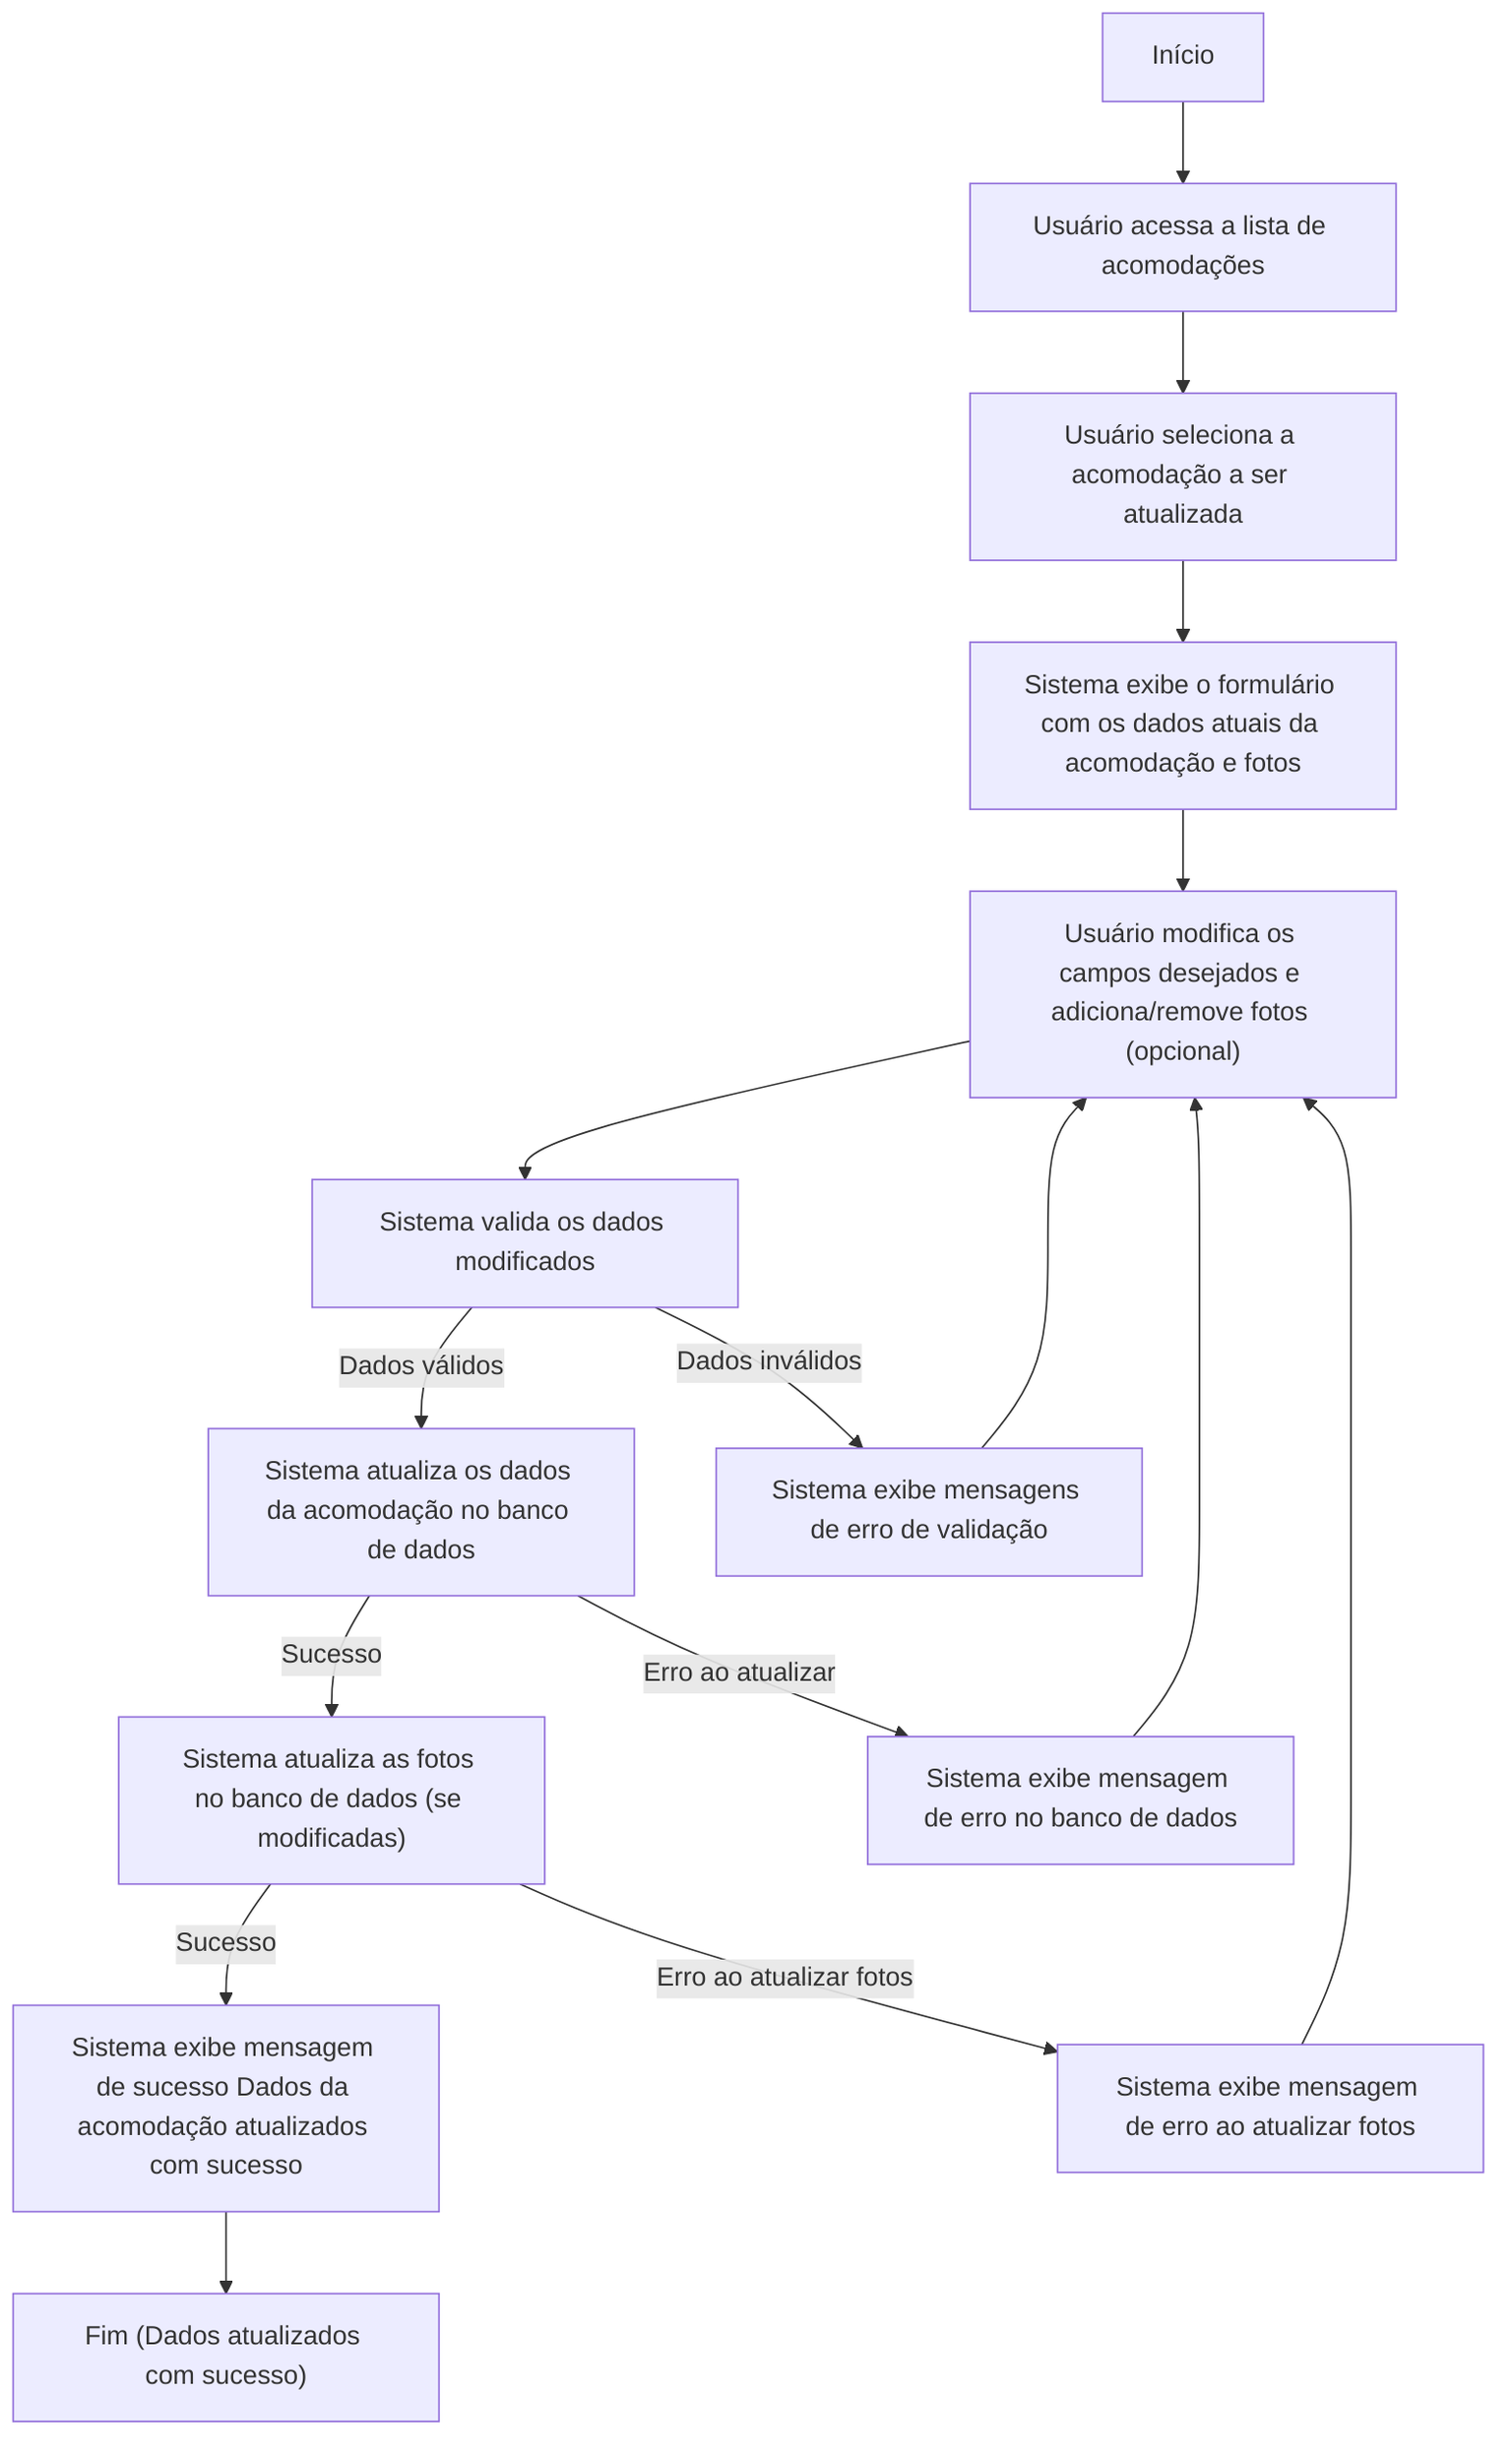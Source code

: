 graph TD;
    A[Início] --> B[Usuário acessa a lista de acomodações];
    B --> C[Usuário seleciona a acomodação a ser atualizada];
    C --> D[Sistema exibe o formulário com os dados atuais da acomodação e fotos];
    D --> E["Usuário modifica os campos desejados e adiciona/remove fotos (opcional)"];
    E --> F[Sistema valida os dados modificados];
    F -- Dados válidos --> G[Sistema atualiza os dados da acomodação no banco de dados];
    G -- Sucesso --> H["Sistema atualiza as fotos no banco de dados (se modificadas)"];
    H -- Sucesso --> I["Sistema exibe mensagem de sucesso "Dados da acomodação atualizados com sucesso""];
    I --> J["Fim (Dados atualizados com sucesso)"];
    F -- Dados inválidos --> K[Sistema exibe mensagens de erro de validação];
    K --> E;
    G -- Erro ao atualizar --> L[Sistema exibe mensagem de erro no banco de dados];
    L --> E;
    H -- Erro ao atualizar fotos --> M[Sistema exibe mensagem de erro ao atualizar fotos];
    M --> E;
